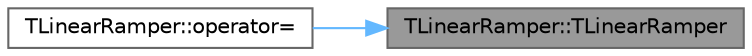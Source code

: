 digraph "TLinearRamper::TLinearRamper"
{
 // INTERACTIVE_SVG=YES
 // LATEX_PDF_SIZE
  bgcolor="transparent";
  edge [fontname=Helvetica,fontsize=10,labelfontname=Helvetica,labelfontsize=10];
  node [fontname=Helvetica,fontsize=10,shape=box,height=0.2,width=0.4];
  rankdir="RL";
  Node1 [id="Node000001",label="TLinearRamper::TLinearRamper",height=0.2,width=0.4,color="gray40", fillcolor="grey60", style="filled", fontcolor="black",tooltip=" "];
  Node1 -> Node2 [id="edge1_Node000001_Node000002",dir="back",color="steelblue1",style="solid",tooltip=" "];
  Node2 [id="Node000002",label="TLinearRamper::operator=",height=0.2,width=0.4,color="grey40", fillcolor="white", style="filled",URL="$d4/d9e/classTLinearRamper.html#a82b8687c875464c2cbe433df5a016b02",tooltip=" "];
}
